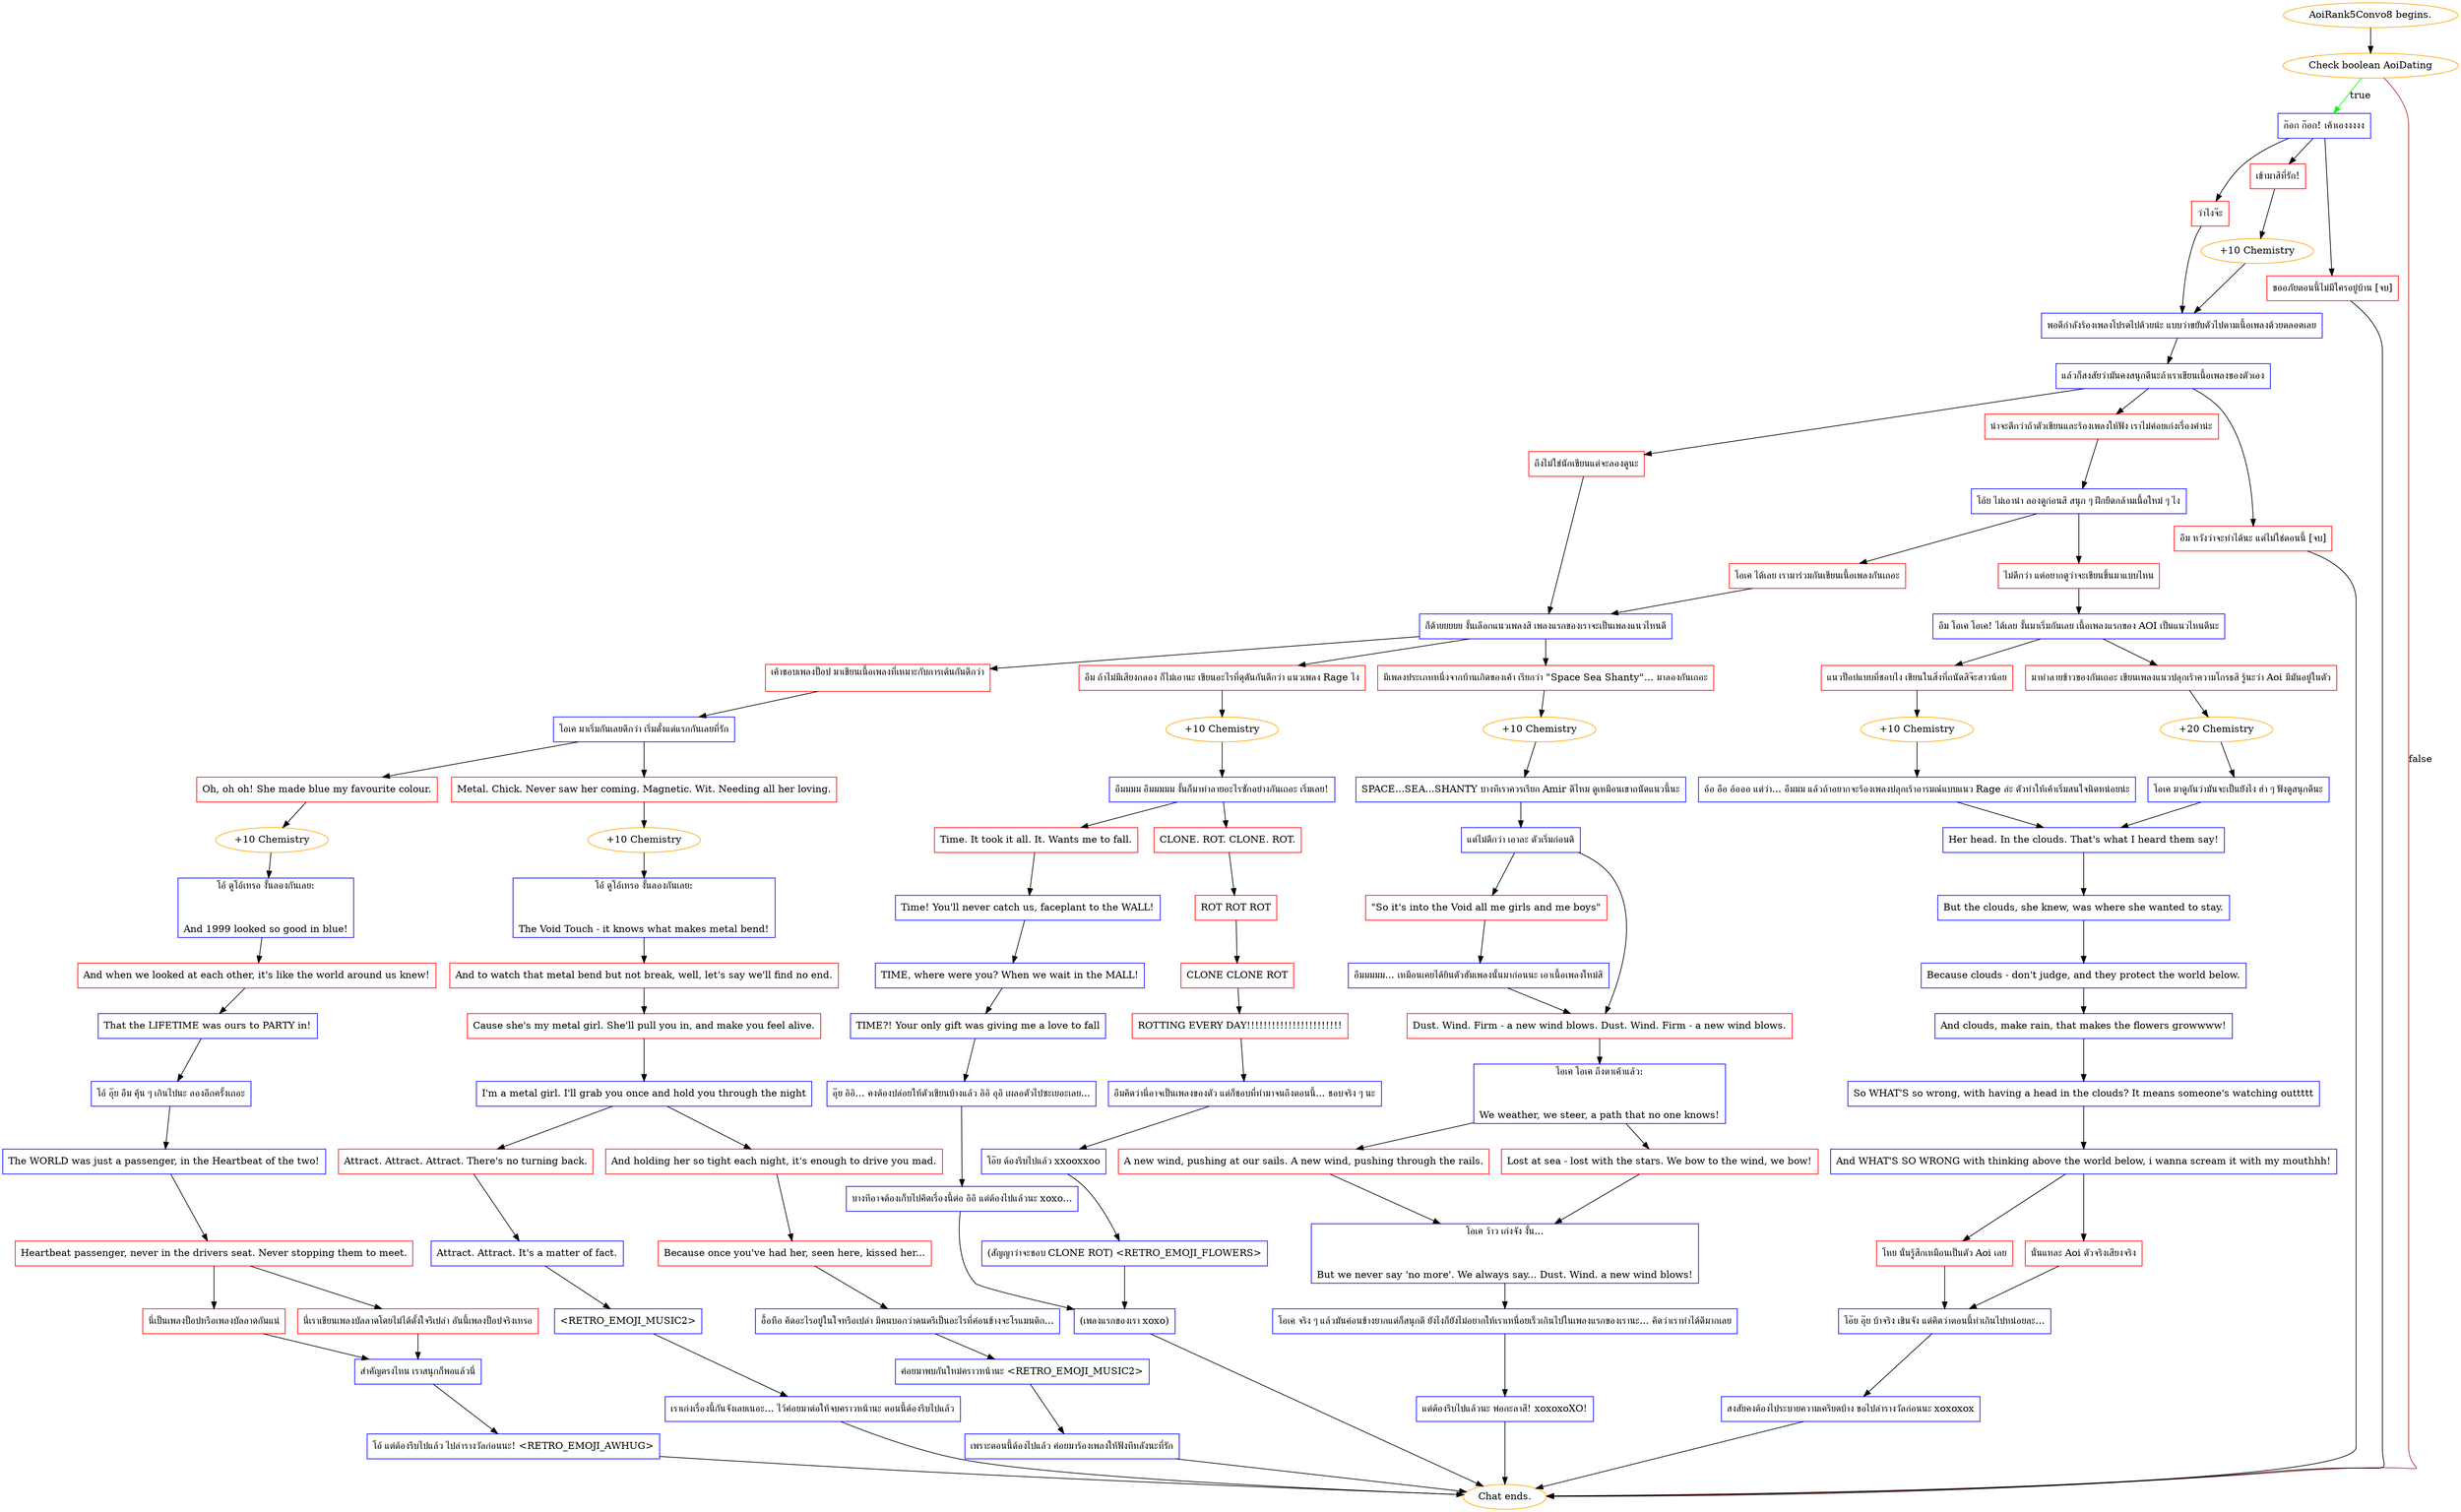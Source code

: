 digraph {
	"AoiRank5Convo8 begins." [color=orange];
		"AoiRank5Convo8 begins." -> j3608589578;
	j3608589578 [label="Check boolean AoiDating",color=orange];
		j3608589578 -> j4248526933 [label=true,color=green];
		j3608589578 -> "Chat ends." [label=false,color=brown];
	j4248526933 [label="ก๊อก ก๊อก! เค้าเองงงงง",shape=box,color=blue];
		j4248526933 -> j1840877747;
		j4248526933 -> j2687206488;
		j4248526933 -> j1624010909;
	"Chat ends." [color=orange];
	j1840877747 [label="ว่าไงจ๊ะ",shape=box,color=red];
		j1840877747 -> j2059199132;
	j2687206488 [label="เข้ามาสิที่รัก!",shape=box,color=red];
		j2687206488 -> j2728537477;
	j1624010909 [label="ขออภัยตอนนี้ไม่มีใครอยู่บ้าน [จบ]",shape=box,color=red];
		j1624010909 -> "Chat ends.";
	j2059199132 [label="พอดีกำลังร้องเพลงโปรดไปด้วยน่ะ แบบว่าขยับตัวไปตามเนื้อเพลงด้วยตลอดเลย",shape=box,color=blue];
		j2059199132 -> j1623876411;
	j2728537477 [label="+10 Chemistry",color=orange];
		j2728537477 -> j2059199132;
	j1623876411 [label="แล้วก็สงสัยว่ามันคงสนุกดีนะถ้าเราเขียนเนื้อเพลงของตัวเอง",shape=box,color=blue];
		j1623876411 -> j2573051302;
		j1623876411 -> j3772360528;
		j1623876411 -> j4207889424;
	j2573051302 [label="ถึงไม่ใช่นักเขียนแต่จะลองดูนะ",shape=box,color=red];
		j2573051302 -> j2228878222;
	j3772360528 [label="น่าจะดีกว่าถ้าตัวเขียนและร้องเพลงให้ฟัง เราไม่ค่อยเก่งเรื่องคำน่ะ",shape=box,color=red];
		j3772360528 -> j3915709908;
	j4207889424 [label="อืม หวังว่าจะทำได้นะ แต่ไม่ใช่ตอนนี้ [จบ]",shape=box,color=red];
		j4207889424 -> "Chat ends.";
	j2228878222 [label="ก็ด้ายยยยย งั้นเลือกแนวเพลงสิ เพลงแรกของเราจะเป็นเพลงแนวไหนดี",shape=box,color=blue];
		j2228878222 -> j1619839464;
		j2228878222 -> j447715414;
		j2228878222 -> j4236383737;
	j3915709908 [label="โอ้ย ไม่เอาน่า ลองดูก่อนสิ สนุก ๆ ฝึกยืดกล้ามเนื้อใหม่ ๆ ไง",shape=box,color=blue];
		j3915709908 -> j1541175773;
		j3915709908 -> j3392659639;
	j1619839464 [label="เค้าชอบเพลงป็อป มาเขียนเนื้อเพลงที่เหมาะกับการเต้นกันดีกว่า
",shape=box,color=red];
		j1619839464 -> j1546910805;
	j447715414 [label="อืม ถ้าไม่มีเสียงกลอง ก็ไม่เอานะ เขียนอะไรที่ดุดันกันดีกว่า แนวเพลง Rage ไง",shape=box,color=red];
		j447715414 -> j2208137606;
	j4236383737 [label="มีเพลงประเภทหนึ่งจากบ้านเกิดของเค้า เรียกว่า \"Space Sea Shanty\"... มาลองกันเถอะ",shape=box,color=red];
		j4236383737 -> j4155577633;
	j1541175773 [label="โอเค ได้เลย เรามาร่วมกันเขียนเนื้อเพลงกันเถอะ",shape=box,color=red];
		j1541175773 -> j2228878222;
	j3392659639 [label="ไม่ดีกว่า แต่อยากดูว่าจะเขียนขึ้นมาแบบไหน",shape=box,color=red];
		j3392659639 -> j1740024222;
	j1546910805 [label="โอเค มาเริ่มกันเลยดีกว่า เริ่มตั้งแต่แรกกันเลยที่รัก",shape=box,color=blue];
		j1546910805 -> j747692694;
		j1546910805 -> j337417083;
	j2208137606 [label="+10 Chemistry",color=orange];
		j2208137606 -> j2053331227;
	j4155577633 [label="+10 Chemistry",color=orange];
		j4155577633 -> j1804032929;
	j1740024222 [label="อืม โอเค โอเค! ได้เลย งั้นมาเริ่มกันเลย เนื้อเพลงแรกของ AOI เป็นแนวไหนดีนะ",shape=box,color=blue];
		j1740024222 -> j736302934;
		j1740024222 -> j1358683087;
	j747692694 [label="Oh, oh oh! She made blue my favourite colour.",shape=box,color=red];
		j747692694 -> j4081042506;
	j337417083 [label="Metal. Chick. Never saw her coming. Magnetic. Wit. Needing all her loving.",shape=box,color=red];
		j337417083 -> j3941913732;
	j2053331227 [label="อืมมมม อืมมมมม งั้นก็มาทำลายอะไรซักอย่างกันเถอะ เริ่มเลย!",shape=box,color=blue];
		j2053331227 -> j509914378;
		j2053331227 -> j279326741;
	j1804032929 [label="SPACE...SEA...SHANTY บางทีเราควรเรียก Amir ดีไหม ดูเหมือนเขาถนัดแนวนี้นะ",shape=box,color=blue];
		j1804032929 -> j1739777537;
	j736302934 [label="แนวป็อปแบบที่ชอบไง เขียนในสิ่งที่ถนัดสิจ๊ะสาวน้อย",shape=box,color=red];
		j736302934 -> j725301878;
	j1358683087 [label="มาทำลายข้าวของกันเถอะ เขียนเพลงแนวปลุกเร้าความโกรธสิ รู้นะว่า Aoi มีมันอยู่ในตัว",shape=box,color=red];
		j1358683087 -> j2592760027;
	j4081042506 [label="+10 Chemistry",color=orange];
		j4081042506 -> j3661889788;
	j3941913732 [label="+10 Chemistry",color=orange];
		j3941913732 -> j1652330799;
	j509914378 [label="Time. It took it all. It. Wants me to fall.",shape=box,color=red];
		j509914378 -> j1993969777;
	j279326741 [label="CLONE. ROT. CLONE. ROT.",shape=box,color=red];
		j279326741 -> j3328342722;
	j1739777537 [label="แต่ไม่ดีกว่า เอาละ ตัวเริ่มก่อนดิ",shape=box,color=blue];
		j1739777537 -> j4264573382;
		j1739777537 -> j3911674508;
	j725301878 [label="+10 Chemistry",color=orange];
		j725301878 -> j1144824763;
	j2592760027 [label="+20 Chemistry",color=orange];
		j2592760027 -> j3503079590;
	j3661889788 [label="โอ้ ดูโอ้เหรอ งั้นลองกันเลย:

And 1999 looked so good in blue!",shape=box,color=blue];
		j3661889788 -> j1764829124;
	j1652330799 [label="โอ้ ดูโอ้เหรอ งั้นลองกันเลย:

The Void Touch - it knows what makes metal bend!",shape=box,color=blue];
		j1652330799 -> j4120707055;
	j1993969777 [label="Time! You'll never catch us, faceplant to the WALL!",shape=box,color=blue];
		j1993969777 -> j3886553500;
	j3328342722 [label="ROT ROT ROT",shape=box,color=red];
		j3328342722 -> j2745029034;
	j4264573382 [label="\"So it's into the Void all me girls and me boys\"",shape=box,color=red];
		j4264573382 -> j700090330;
	j3911674508 [label="Dust. Wind. Firm - a new wind blows. Dust. Wind. Firm - a new wind blows.",shape=box,color=red];
		j3911674508 -> j1828098803;
	j1144824763 [label="อ้อ อือ อ้อออ แต่ว่า... อืมมม แล้วถ้าอยากจะร้องเพลงปลุกเร้าอารมณ์แบบแนว Rage ล่ะ ตัวทำให้เค้าเริ่มสนใจนิดหน่อยน่ะ",shape=box,color=blue];
		j1144824763 -> j2383980846;
	j3503079590 [label="โอเค มาดูกันว่ามันจะเป็นยังไง ฮ่า ๆ ฟังดูสนุกดีนะ",shape=box,color=blue];
		j3503079590 -> j2383980846;
	j1764829124 [label="And when we looked at each other, it's like the world around us knew!",shape=box,color=red];
		j1764829124 -> j2083575039;
	j4120707055 [label="And to watch that metal bend but not break, well, let's say we'll find no end.",shape=box,color=red];
		j4120707055 -> j2557160667;
	j3886553500 [label="TIME, where were you? When we wait in the MALL!",shape=box,color=blue];
		j3886553500 -> j3038607875;
	j2745029034 [label="CLONE CLONE ROT",shape=box,color=red];
		j2745029034 -> j513460852;
	j700090330 [label="อืมมมมม... เหมือนเคยได้ยินตัวฮัมเพลงนั้นมาก่อนนะ เอาเนื้อเพลงใหม่สิ",shape=box,color=blue];
		j700090330 -> j3911674508;
	j1828098803 [label="โอเค โอเค ถึงตาเค้าแล้ว:

We weather, we steer, a path that no one knows!",shape=box,color=blue];
		j1828098803 -> j3376008642;
		j1828098803 -> j1105669429;
	j2383980846 [label="Her head. In the clouds. That's what I heard them say!",shape=box,color=blue];
		j2383980846 -> j2100769700;
	j2083575039 [label="That the LIFETIME was ours to PARTY in!",shape=box,color=blue];
		j2083575039 -> j1505912658;
	j2557160667 [label="Cause she's my metal girl. She'll pull you in, and make you feel alive.",shape=box,color=red];
		j2557160667 -> j2454532590;
	j3038607875 [label="TIME?! Your only gift was giving me a love to fall",shape=box,color=blue];
		j3038607875 -> j2743160011;
	j513460852 [label="ROTTING EVERY DAY!!!!!!!!!!!!!!!!!!!!!!!",shape=box,color=red];
		j513460852 -> j464340562;
	j3376008642 [label="A new wind, pushing at our sails. A new wind, pushing through the rails.",shape=box,color=red];
		j3376008642 -> j4179671194;
	j1105669429 [label="Lost at sea - lost with the stars. We bow to the wind, we bow!",shape=box,color=red];
		j1105669429 -> j4179671194;
	j2100769700 [label="But the clouds, she knew, was where she wanted to stay.",shape=box,color=blue];
		j2100769700 -> j780578005;
	j1505912658 [label="โอ้ อุ๊ย อืม คุ้น ๆ เกินไปนะ ลองอีกครั้งเถอะ",shape=box,color=blue];
		j1505912658 -> j2700494171;
	j2454532590 [label="I'm a metal girl. I'll grab you once and hold you through the night",shape=box,color=blue];
		j2454532590 -> j2851751135;
		j2454532590 -> j1142182891;
	j2743160011 [label="อุ๊ย อิอิ... คงต้องปล่อยให้ตัวเขียนบ้างแล้ว อิอิ อุอิ เผลอตัวไปซะเยอะเลย...",shape=box,color=blue];
		j2743160011 -> j3221851948;
	j464340562 [label="อืมคิดว่านี่อาจเป็นเพลงของตัว แต่ก็ชอบที่ทำมาจนถึงตอนนี้... ชอบจริง ๆ นะ",shape=box,color=blue];
		j464340562 -> j900123693;
	j4179671194 [label="โอเค ว้าว เก่งจัง งั้น...

But we never say 'no more'. We always say... Dust. Wind. a new wind blows!",shape=box,color=blue];
		j4179671194 -> j887539709;
	j780578005 [label="Because clouds - don't judge, and they protect the world below.",shape=box,color=blue];
		j780578005 -> j309801786;
	j2700494171 [label="The WORLD was just a passenger, in the Heartbeat of the two!",shape=box,color=blue];
		j2700494171 -> j413467874;
	j2851751135 [label="Attract. Attract. Attract. There's no turning back.",shape=box,color=red];
		j2851751135 -> j1717863374;
	j1142182891 [label="And holding her so tight each night, it's enough to drive you mad.",shape=box,color=red];
		j1142182891 -> j248428528;
	j3221851948 [label="บางทีอาจต้องเก็บไปคิดเรื่องนี้ต่อ อิอิ แต่ต้องไปแล้วนะ xoxo...",shape=box,color=blue];
		j3221851948 -> j2291711636;
	j900123693 [label="โอ๊ย ต้องรีบไปแล้ว xxooxxoo",shape=box,color=blue];
		j900123693 -> j2776549692;
	j887539709 [label="โอเค จริง ๆ แล้วมันค่อนข้างยากแต่ก็สนุกดี ยังไงก็ยังไม่อยากให้เราเหนื่อยเร็วเกินไปในเพลงแรกของเรานะ... คิดว่าเราทำได้ดีมากเลย",shape=box,color=blue];
		j887539709 -> j3009750993;
	j309801786 [label="And clouds, make rain, that makes the flowers growwww!",shape=box,color=blue];
		j309801786 -> j559768791;
	j413467874 [label="Heartbeat passenger, never in the drivers seat. Never stopping them to meet.",shape=box,color=red];
		j413467874 -> j2351622433;
		j413467874 -> j367844748;
	j1717863374 [label="Attract. Attract. It's a matter of fact.",shape=box,color=blue];
		j1717863374 -> j37362104;
	j248428528 [label="Because once you've had her, seen here, kissed her...",shape=box,color=red];
		j248428528 -> j915091897;
	j2291711636 [label="(เพลงแรกของเรา xoxo)",shape=box,color=blue];
		j2291711636 -> "Chat ends.";
	j2776549692 [label="(สัญญาว่าจะชอบ CLONE ROT) <RETRO_EMOJI_FLOWERS>",shape=box,color=blue];
		j2776549692 -> j2291711636;
	j3009750993 [label="แต่ต้องรีบไปแล้วนะ พ่อกะลาสี! xoxoxoXO!",shape=box,color=blue];
		j3009750993 -> "Chat ends.";
	j559768791 [label="So WHAT'S so wrong, with having a head in the clouds? It means someone's watching outtttt",shape=box,color=blue];
		j559768791 -> j1098083063;
	j2351622433 [label="นี่เป็นเพลงป็อปหรือเพลงบัลลาดกันแน่",shape=box,color=red];
		j2351622433 -> j2549417453;
	j367844748 [label="นี่เราเขียนเพลงบัลลาดโดยไม่ได้ตั้งใจรึเปล่า อันนี้เพลงป็อปจริงเหรอ",shape=box,color=red];
		j367844748 -> j2549417453;
	j37362104 [label="<RETRO_EMOJI_MUSIC2>",shape=box,color=blue];
		j37362104 -> j3319861422;
	j915091897 [label="อื้อหือ คิดอะไรอยู่ในใจหรือเปล่า มีคนบอกว่าดนตรีเป็นอะไรที่ค่อนข้างจะโรแมนติก...",shape=box,color=blue];
		j915091897 -> j2907231410;
	j1098083063 [label="And WHAT'S SO WRONG with thinking above the world below, i wanna scream it with my mouthhh!",shape=box,color=blue];
		j1098083063 -> j2543055705;
		j1098083063 -> j3276540619;
	j2549417453 [label="สำคัญตรงไหน เราสนุกก็พอแล้วนี่",shape=box,color=blue];
		j2549417453 -> j3389516689;
	j3319861422 [label="เราเก่งเรื่องนี้กันจังเลยเนอะ... ไว้ค่อยมาต่อให้จบคราวหน้านะ ตอนนี้ต้องรีบไปแล้ว",shape=box,color=blue];
		j3319861422 -> "Chat ends.";
	j2907231410 [label="ค่อยมาพบกันใหม่คราวหน้านะ <RETRO_EMOJI_MUSIC2>",shape=box,color=blue];
		j2907231410 -> j4275983163;
	j2543055705 [label="โหย นั่นรู้สึกเหมือนเป็นตัว Aoi เลย",shape=box,color=red];
		j2543055705 -> j1174430273;
	j3276540619 [label="นั่นแหละ Aoi ตัวจริงเสียงจริง",shape=box,color=red];
		j3276540619 -> j1174430273;
	j3389516689 [label="โอ้ แต่ต้องรีบไปแล้ว ไปล่ารางวัลก่อนนะ! <RETRO_EMOJI_AWHUG>",shape=box,color=blue];
		j3389516689 -> "Chat ends.";
	j4275983163 [label="เพราะตอนนี้ต้องไปแล้ว ค่อยมาร้องเพลงให้ฟังทีหลังนะที่รัก",shape=box,color=blue];
		j4275983163 -> "Chat ends.";
	j1174430273 [label="โอ๊ย อุ๊ย บ้าจริง เขินจัง แต่คิดว่าตอนนี้ทำเกินไปหน่อยละ...",shape=box,color=blue];
		j1174430273 -> j658018922;
	j658018922 [label="สงสัยคงต้องไประบายความเครียดบ้าง ขอไปล่ารางวัลก่อนนะ xoxoxox",shape=box,color=blue];
		j658018922 -> "Chat ends.";
}